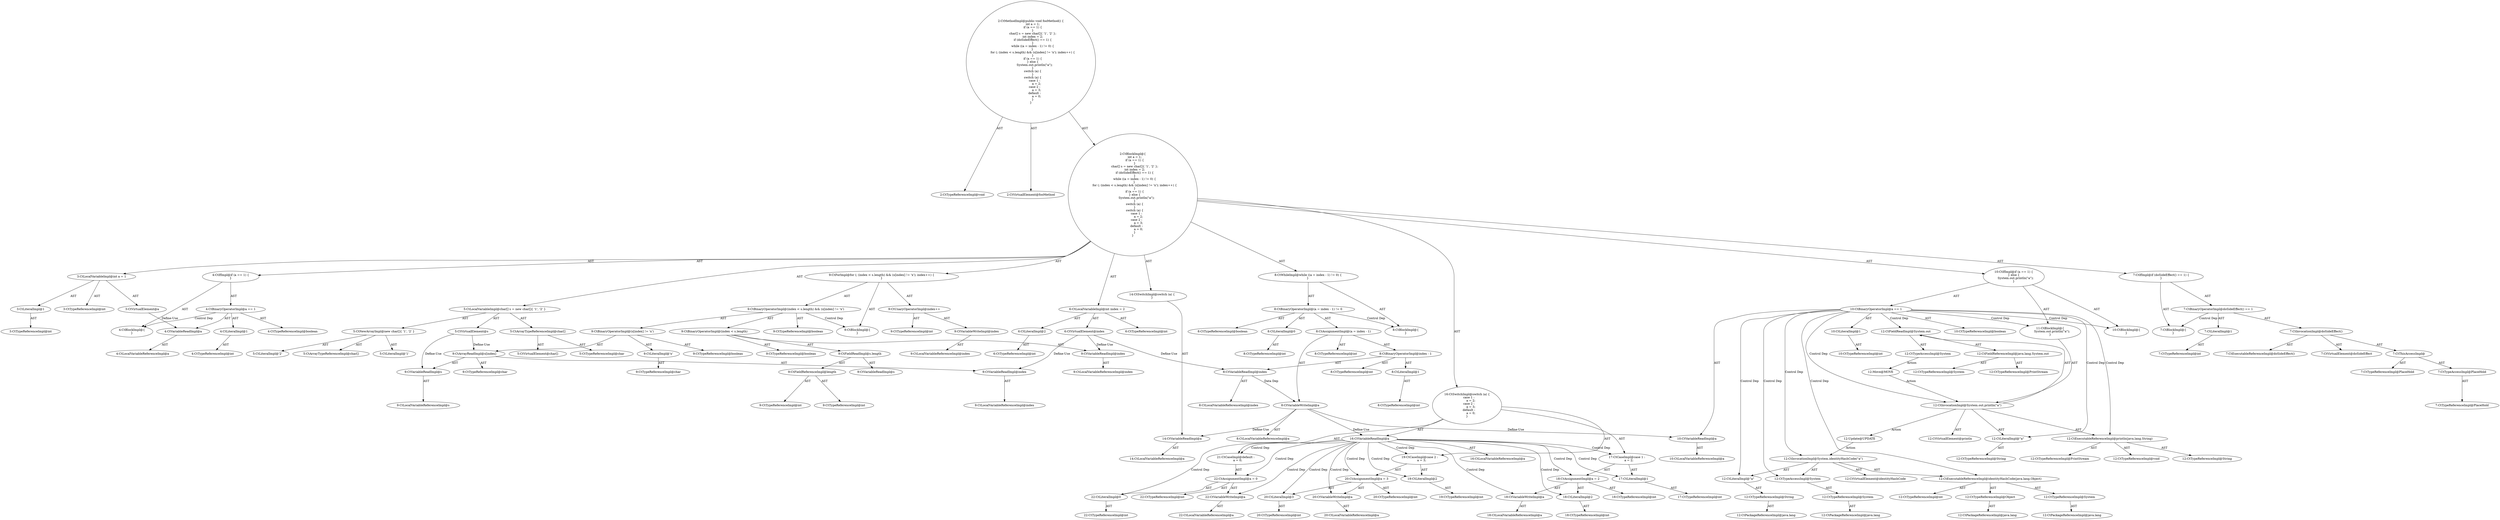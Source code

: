 digraph "fooMethod#?" {
0 [label="2:CtTypeReferenceImpl@void" shape=ellipse]
1 [label="2:CtVirtualElement@fooMethod" shape=ellipse]
2 [label="3:CtTypeReferenceImpl@int" shape=ellipse]
3 [label="3:CtLiteralImpl@1" shape=ellipse]
4 [label="3:CtTypeReferenceImpl@int" shape=ellipse]
5 [label="3:CtVirtualElement@a" shape=ellipse]
6 [label="3:CtLocalVariableImpl@int a = 1" shape=ellipse]
7 [label="4:CtVariableReadImpl@a" shape=ellipse]
8 [label="4:CtLocalVariableReferenceImpl@a" shape=ellipse]
9 [label="4:CtLiteralImpl@1" shape=ellipse]
10 [label="4:CtTypeReferenceImpl@int" shape=ellipse]
11 [label="4:CtBinaryOperatorImpl@a == 1" shape=ellipse]
12 [label="4:CtTypeReferenceImpl@boolean" shape=ellipse]
13 [label="4:CtBlockImpl@\{
\}" shape=ellipse]
14 [label="4:CtIfImpl@if (a == 1) \{
\}" shape=ellipse]
15 [label="5:CtVirtualElement@char[]" shape=ellipse]
16 [label="5:CtArrayTypeReferenceImpl@char[]" shape=ellipse]
17 [label="5:CtTypeReferenceImpl@char" shape=ellipse]
18 [label="5:CtNewArrayImpl@new char[]\{ '1', '2' \}" shape=ellipse]
19 [label="5:CtArrayTypeReferenceImpl@char[]" shape=ellipse]
20 [label="5:CtLiteralImpl@'1'" shape=ellipse]
21 [label="5:CtLiteralImpl@'2'" shape=ellipse]
22 [label="5:CtVirtualElement@s" shape=ellipse]
23 [label="5:CtLocalVariableImpl@char[] s = new char[]\{ '1', '2' \}" shape=ellipse]
24 [label="6:CtTypeReferenceImpl@int" shape=ellipse]
25 [label="6:CtLiteralImpl@2" shape=ellipse]
26 [label="6:CtTypeReferenceImpl@int" shape=ellipse]
27 [label="6:CtVirtualElement@index" shape=ellipse]
28 [label="6:CtLocalVariableImpl@int index = 2" shape=ellipse]
29 [label="7:CtExecutableReferenceImpl@doSideEffect()" shape=ellipse]
30 [label="7:CtVirtualElement@doSideEffect" shape=ellipse]
31 [label="7:CtTypeAccessImpl@PlaceHold" shape=ellipse]
32 [label="7:CtTypeReferenceImpl@PlaceHold" shape=ellipse]
33 [label="7:CtThisAccessImpl@" shape=ellipse]
34 [label="7:CtTypeReferenceImpl@PlaceHold" shape=ellipse]
35 [label="7:CtInvocationImpl@doSideEffect()" shape=ellipse]
36 [label="7:CtLiteralImpl@1" shape=ellipse]
37 [label="7:CtTypeReferenceImpl@int" shape=ellipse]
38 [label="7:CtBinaryOperatorImpl@doSideEffect() == 1" shape=ellipse]
39 [label="7:CtBlockImpl@\{
\}" shape=ellipse]
40 [label="7:CtIfImpl@if (doSideEffect() == 1) \{
\}" shape=ellipse]
41 [label="8:CtVariableWriteImpl@a" shape=ellipse]
42 [label="8:CtLocalVariableReferenceImpl@a" shape=ellipse]
43 [label="8:CtVariableReadImpl@index" shape=ellipse]
44 [label="8:CtLocalVariableReferenceImpl@index" shape=ellipse]
45 [label="8:CtLiteralImpl@1" shape=ellipse]
46 [label="8:CtTypeReferenceImpl@int" shape=ellipse]
47 [label="8:CtBinaryOperatorImpl@index - 1" shape=ellipse]
48 [label="8:CtTypeReferenceImpl@int" shape=ellipse]
49 [label="8:CtTypeReferenceImpl@int" shape=ellipse]
50 [label="8:CtAssignmentImpl@(a = index - 1)" shape=ellipse]
51 [label="8:CtLiteralImpl@0" shape=ellipse]
52 [label="8:CtTypeReferenceImpl@int" shape=ellipse]
53 [label="8:CtBinaryOperatorImpl@(a = index - 1) != 0" shape=ellipse]
54 [label="8:CtTypeReferenceImpl@boolean" shape=ellipse]
55 [label="8:CtBlockImpl@\{
\}" shape=ellipse]
56 [label="8:CtWhileImpl@while ((a = index - 1) != 0) \{
\} " shape=ellipse]
57 [label="9:CtVariableReadImpl@index" shape=ellipse]
58 [label="9:CtLocalVariableReferenceImpl@index" shape=ellipse]
59 [label="9:CtFieldReferenceImpl@length" shape=ellipse]
60 [label="9:CtTypeReferenceImpl@int" shape=ellipse]
61 [label="9:CtTypeReferenceImpl@int" shape=ellipse]
62 [label="9:CtFieldReadImpl@s.length" shape=ellipse]
63 [label="9:CtVariableReadImpl@s" shape=ellipse]
64 [label="9:CtBinaryOperatorImpl@(index < s.length)" shape=ellipse]
65 [label="9:CtTypeReferenceImpl@boolean" shape=ellipse]
66 [label="9:CtVariableReadImpl@s" shape=ellipse]
67 [label="9:CtLocalVariableReferenceImpl@s" shape=ellipse]
68 [label="9:CtVariableReadImpl@index" shape=ellipse]
69 [label="9:CtLocalVariableReferenceImpl@index" shape=ellipse]
70 [label="9:CtArrayReadImpl@s[index]" shape=ellipse]
71 [label="9:CtTypeReferenceImpl@char" shape=ellipse]
72 [label="9:CtLiteralImpl@'x'" shape=ellipse]
73 [label="9:CtTypeReferenceImpl@char" shape=ellipse]
74 [label="9:CtBinaryOperatorImpl@(s[index] != 'x')" shape=ellipse]
75 [label="9:CtTypeReferenceImpl@boolean" shape=ellipse]
76 [label="9:CtBinaryOperatorImpl@(index < s.length) && (s[index] != 'x')" shape=ellipse]
77 [label="9:CtTypeReferenceImpl@boolean" shape=ellipse]
78 [label="9:CtVariableWriteImpl@index" shape=ellipse]
79 [label="9:CtLocalVariableReferenceImpl@index" shape=ellipse]
80 [label="9:CtUnaryOperatorImpl@index++" shape=ellipse]
81 [label="9:CtTypeReferenceImpl@int" shape=ellipse]
82 [label="9:CtBlockImpl@\{
\}" shape=ellipse]
83 [label="9:CtForImpl@for (; (index < s.length) && (s[index] != 'x'); index++) \{
\}" shape=ellipse]
84 [label="10:CtVariableReadImpl@a" shape=ellipse]
85 [label="10:CtLocalVariableReferenceImpl@a" shape=ellipse]
86 [label="10:CtLiteralImpl@1" shape=ellipse]
87 [label="10:CtTypeReferenceImpl@int" shape=ellipse]
88 [label="10:CtBinaryOperatorImpl@a == 1" shape=ellipse]
89 [label="10:CtTypeReferenceImpl@boolean" shape=ellipse]
90 [label="10:CtBlockImpl@\{
\}" shape=ellipse]
91 [label="12:CtExecutableReferenceImpl@println(java.lang.String)" shape=ellipse]
92 [label="12:CtTypeReferenceImpl@PrintStream" shape=ellipse]
93 [label="12:CtTypeReferenceImpl@void" shape=ellipse]
94 [label="12:CtTypeReferenceImpl@String" shape=ellipse]
95 [label="12:CtVirtualElement@println" shape=ellipse]
96 [label="12:CtFieldReferenceImpl@java.lang.System.out" shape=ellipse]
97 [label="12:CtTypeReferenceImpl@System" shape=ellipse]
98 [label="12:CtTypeReferenceImpl@PrintStream" shape=ellipse]
99 [label="12:CtFieldReadImpl@System.out" shape=ellipse]
100 [label="12:CtTypeAccessImpl@System" shape=ellipse]
101 [label="12:CtLiteralImpl@\"a\"" shape=ellipse]
102 [label="12:CtTypeReferenceImpl@String" shape=ellipse]
103 [label="12:CtInvocationImpl@System.out.println(\"a\")" shape=ellipse]
104 [label="11:CtBlockImpl@\{
    System.out.println(\"a\");
\}" shape=ellipse]
105 [label="10:CtIfImpl@if (a == 1) \{
\} else \{
    System.out.println(\"a\");
\}" shape=ellipse]
106 [label="14:CtVariableReadImpl@a" shape=ellipse]
107 [label="14:CtLocalVariableReferenceImpl@a" shape=ellipse]
108 [label="14:CtSwitchImpl@switch (a) \{
\}" shape=ellipse]
109 [label="16:CtVariableReadImpl@a" shape=ellipse]
110 [label="16:CtLocalVariableReferenceImpl@a" shape=ellipse]
111 [label="17:CtLiteralImpl@1" shape=ellipse]
112 [label="17:CtTypeReferenceImpl@int" shape=ellipse]
113 [label="18:CtVariableWriteImpl@a" shape=ellipse]
114 [label="18:CtLocalVariableReferenceImpl@a" shape=ellipse]
115 [label="18:CtLiteralImpl@2" shape=ellipse]
116 [label="18:CtTypeReferenceImpl@int" shape=ellipse]
117 [label="18:CtTypeReferenceImpl@int" shape=ellipse]
118 [label="18:CtAssignmentImpl@a = 2" shape=ellipse]
119 [label="17:CtCaseImpl@case 1 :
    a = 2;" shape=ellipse]
120 [label="19:CtLiteralImpl@2" shape=ellipse]
121 [label="19:CtTypeReferenceImpl@int" shape=ellipse]
122 [label="20:CtVariableWriteImpl@a" shape=ellipse]
123 [label="20:CtLocalVariableReferenceImpl@a" shape=ellipse]
124 [label="20:CtLiteralImpl@3" shape=ellipse]
125 [label="20:CtTypeReferenceImpl@int" shape=ellipse]
126 [label="20:CtTypeReferenceImpl@int" shape=ellipse]
127 [label="20:CtAssignmentImpl@a = 3" shape=ellipse]
128 [label="19:CtCaseImpl@case 2 :
    a = 3;" shape=ellipse]
129 [label="22:CtVariableWriteImpl@a" shape=ellipse]
130 [label="22:CtLocalVariableReferenceImpl@a" shape=ellipse]
131 [label="22:CtLiteralImpl@0" shape=ellipse]
132 [label="22:CtTypeReferenceImpl@int" shape=ellipse]
133 [label="22:CtTypeReferenceImpl@int" shape=ellipse]
134 [label="22:CtAssignmentImpl@a = 0" shape=ellipse]
135 [label="21:CtCaseImpl@default :
    a = 0;" shape=ellipse]
136 [label="16:CtSwitchImpl@switch (a) \{
    case 1 :
        a = 2;
    case 2 :
        a = 3;
    default :
        a = 0;
\}" shape=ellipse]
137 [label="2:CtBlockImpl@\{
    int a = 1;
    if (a == 1) \{
    \}
    char[] s = new char[]\{ '1', '2' \};
    int index = 2;
    if (doSideEffect() == 1) \{
    \}
    while ((a = index - 1) != 0) \{
    \} 
    for (; (index < s.length) && (s[index] != 'x'); index++) \{
    \}
    if (a == 1) \{
    \} else \{
        System.out.println(\"a\");
    \}
    switch (a) \{
    \}
    switch (a) \{
        case 1 :
            a = 2;
        case 2 :
            a = 3;
        default :
            a = 0;
    \}
\}" shape=ellipse]
138 [label="2:CtMethodImpl@public void fooMethod() \{
    int a = 1;
    if (a == 1) \{
    \}
    char[] s = new char[]\{ '1', '2' \};
    int index = 2;
    if (doSideEffect() == 1) \{
    \}
    while ((a = index - 1) != 0) \{
    \} 
    for (; (index < s.length) && (s[index] != 'x'); index++) \{
    \}
    if (a == 1) \{
    \} else \{
        System.out.println(\"a\");
    \}
    switch (a) \{
    \}
    switch (a) \{
        case 1 :
            a = 2;
        case 2 :
            a = 3;
        default :
            a = 0;
    \}
\}" shape=ellipse]
139 [label="12:Update@UPDATE" shape=ellipse]
140 [label="12:CtPackageReferenceImpl@java.lang" shape=ellipse]
141 [label="12:CtTypeReferenceImpl@System" shape=ellipse]
142 [label="12:CtTypeAccessImpl@System" shape=ellipse]
143 [label="12:CtPackageReferenceImpl@java.lang" shape=ellipse]
144 [label="12:CtTypeReferenceImpl@System" shape=ellipse]
145 [label="12:CtTypeReferenceImpl@int" shape=ellipse]
146 [label="12:CtPackageReferenceImpl@java.lang" shape=ellipse]
147 [label="12:CtTypeReferenceImpl@Object" shape=ellipse]
148 [label="12:CtExecutableReferenceImpl@identityHashCode(java.lang.Object)" shape=ellipse]
149 [label="12:CtPackageReferenceImpl@java.lang" shape=ellipse]
150 [label="12:CtTypeReferenceImpl@String" shape=ellipse]
151 [label="12:CtLiteralImpl@\"a\"" shape=ellipse]
152 [label="12:CtInvocationImpl@System.identityHashCode(\"a\")" shape=ellipse]
153 [label="12:CtVirtualElement@identityHashCode" shape=ellipse]
154 [label="12:Move@MOVE" shape=ellipse]
3 -> 4 [label="AST"];
5 -> 7 [label="Define-Use"];
6 -> 5 [label="AST"];
6 -> 2 [label="AST"];
6 -> 3 [label="AST"];
7 -> 8 [label="AST"];
9 -> 10 [label="AST"];
11 -> 12 [label="AST"];
11 -> 7 [label="AST"];
11 -> 9 [label="AST"];
11 -> 13 [label="Control Dep"];
14 -> 11 [label="AST"];
14 -> 13 [label="AST"];
16 -> 15 [label="AST"];
16 -> 17 [label="AST"];
18 -> 19 [label="AST"];
18 -> 20 [label="AST"];
18 -> 21 [label="AST"];
22 -> 66 [label="Define-Use"];
22 -> 70 [label="Define-Use"];
23 -> 22 [label="AST"];
23 -> 16 [label="AST"];
23 -> 18 [label="AST"];
25 -> 26 [label="AST"];
27 -> 43 [label="Define-Use"];
27 -> 57 [label="Define-Use"];
27 -> 68 [label="Define-Use"];
28 -> 27 [label="AST"];
28 -> 24 [label="AST"];
28 -> 25 [label="AST"];
31 -> 32 [label="AST"];
33 -> 34 [label="AST"];
33 -> 31 [label="AST"];
35 -> 30 [label="AST"];
35 -> 33 [label="AST"];
35 -> 29 [label="AST"];
36 -> 37 [label="AST"];
38 -> 35 [label="AST"];
38 -> 36 [label="AST"];
38 -> 39 [label="Control Dep"];
40 -> 38 [label="AST"];
40 -> 39 [label="AST"];
41 -> 42 [label="AST"];
41 -> 84 [label="Define-Use"];
41 -> 106 [label="Define-Use"];
41 -> 109 [label="Define-Use"];
43 -> 44 [label="AST"];
43 -> 41 [label="Data Dep"];
45 -> 46 [label="AST"];
47 -> 48 [label="AST"];
47 -> 43 [label="AST"];
47 -> 45 [label="AST"];
50 -> 49 [label="AST"];
50 -> 41 [label="AST"];
50 -> 47 [label="AST"];
51 -> 52 [label="AST"];
53 -> 54 [label="AST"];
53 -> 50 [label="AST"];
53 -> 51 [label="AST"];
53 -> 55 [label="Control Dep"];
56 -> 53 [label="AST"];
56 -> 55 [label="AST"];
57 -> 58 [label="AST"];
59 -> 60 [label="AST"];
59 -> 61 [label="AST"];
62 -> 63 [label="AST"];
62 -> 59 [label="AST"];
64 -> 65 [label="AST"];
64 -> 57 [label="AST"];
64 -> 62 [label="AST"];
66 -> 67 [label="AST"];
68 -> 69 [label="AST"];
70 -> 71 [label="AST"];
70 -> 66 [label="AST"];
70 -> 68 [label="AST"];
72 -> 73 [label="AST"];
74 -> 75 [label="AST"];
74 -> 70 [label="AST"];
74 -> 72 [label="AST"];
76 -> 77 [label="AST"];
76 -> 64 [label="AST"];
76 -> 74 [label="AST"];
76 -> 82 [label="Control Dep"];
78 -> 79 [label="AST"];
80 -> 81 [label="AST"];
80 -> 78 [label="AST"];
83 -> 76 [label="AST"];
83 -> 80 [label="AST"];
83 -> 82 [label="AST"];
84 -> 85 [label="AST"];
86 -> 87 [label="AST"];
88 -> 89 [label="AST"];
88 -> 84 [label="AST"];
88 -> 86 [label="AST"];
88 -> 90 [label="Control Dep"];
88 -> 104 [label="Control Dep"];
88 -> 103 [label="Control Dep"];
88 -> 91 [label="Control Dep"];
88 -> 99 [label="Control Dep"];
88 -> 101 [label="Control Dep"];
88 -> 142 [label="Control Dep"];
88 -> 148 [label="Control Dep"];
88 -> 151 [label="Control Dep"];
88 -> 152 [label="Control Dep"];
91 -> 92 [label="AST"];
91 -> 93 [label="AST"];
91 -> 94 [label="AST"];
96 -> 97 [label="AST"];
96 -> 98 [label="AST"];
99 -> 100 [label="AST"];
99 -> 96 [label="AST"];
100 -> 154 [label="Action"];
101 -> 102 [label="AST"];
103 -> 95 [label="AST"];
103 -> 99 [label="AST"];
103 -> 91 [label="AST"];
103 -> 101 [label="AST"];
103 -> 139 [label="Action"];
104 -> 103 [label="AST"];
105 -> 88 [label="AST"];
105 -> 90 [label="AST"];
105 -> 104 [label="AST"];
106 -> 107 [label="AST"];
108 -> 106 [label="AST"];
109 -> 110 [label="AST"];
109 -> 119 [label="Control Dep"];
109 -> 111 [label="Control Dep"];
109 -> 118 [label="Control Dep"];
109 -> 113 [label="Control Dep"];
109 -> 115 [label="Control Dep"];
109 -> 128 [label="Control Dep"];
109 -> 120 [label="Control Dep"];
109 -> 127 [label="Control Dep"];
109 -> 122 [label="Control Dep"];
109 -> 124 [label="Control Dep"];
109 -> 135 [label="Control Dep"];
109 -> 134 [label="Control Dep"];
109 -> 129 [label="Control Dep"];
109 -> 131 [label="Control Dep"];
111 -> 112 [label="AST"];
113 -> 114 [label="AST"];
115 -> 116 [label="AST"];
118 -> 117 [label="AST"];
118 -> 113 [label="AST"];
118 -> 115 [label="AST"];
119 -> 111 [label="AST"];
119 -> 118 [label="AST"];
120 -> 121 [label="AST"];
122 -> 123 [label="AST"];
124 -> 125 [label="AST"];
127 -> 126 [label="AST"];
127 -> 122 [label="AST"];
127 -> 124 [label="AST"];
128 -> 120 [label="AST"];
128 -> 127 [label="AST"];
129 -> 130 [label="AST"];
131 -> 132 [label="AST"];
134 -> 133 [label="AST"];
134 -> 129 [label="AST"];
134 -> 131 [label="AST"];
135 -> 134 [label="AST"];
136 -> 109 [label="AST"];
136 -> 119 [label="AST"];
136 -> 128 [label="AST"];
136 -> 135 [label="AST"];
137 -> 6 [label="AST"];
137 -> 14 [label="AST"];
137 -> 23 [label="AST"];
137 -> 28 [label="AST"];
137 -> 40 [label="AST"];
137 -> 56 [label="AST"];
137 -> 83 [label="AST"];
137 -> 105 [label="AST"];
137 -> 108 [label="AST"];
137 -> 136 [label="AST"];
138 -> 1 [label="AST"];
138 -> 0 [label="AST"];
138 -> 137 [label="AST"];
139 -> 152 [label="Action"];
141 -> 140 [label="AST"];
142 -> 141 [label="AST"];
144 -> 143 [label="AST"];
147 -> 146 [label="AST"];
148 -> 144 [label="AST"];
148 -> 145 [label="AST"];
148 -> 147 [label="AST"];
150 -> 149 [label="AST"];
151 -> 150 [label="AST"];
152 -> 153 [label="AST"];
152 -> 142 [label="AST"];
152 -> 148 [label="AST"];
152 -> 151 [label="AST"];
154 -> 103 [label="Action"];
}